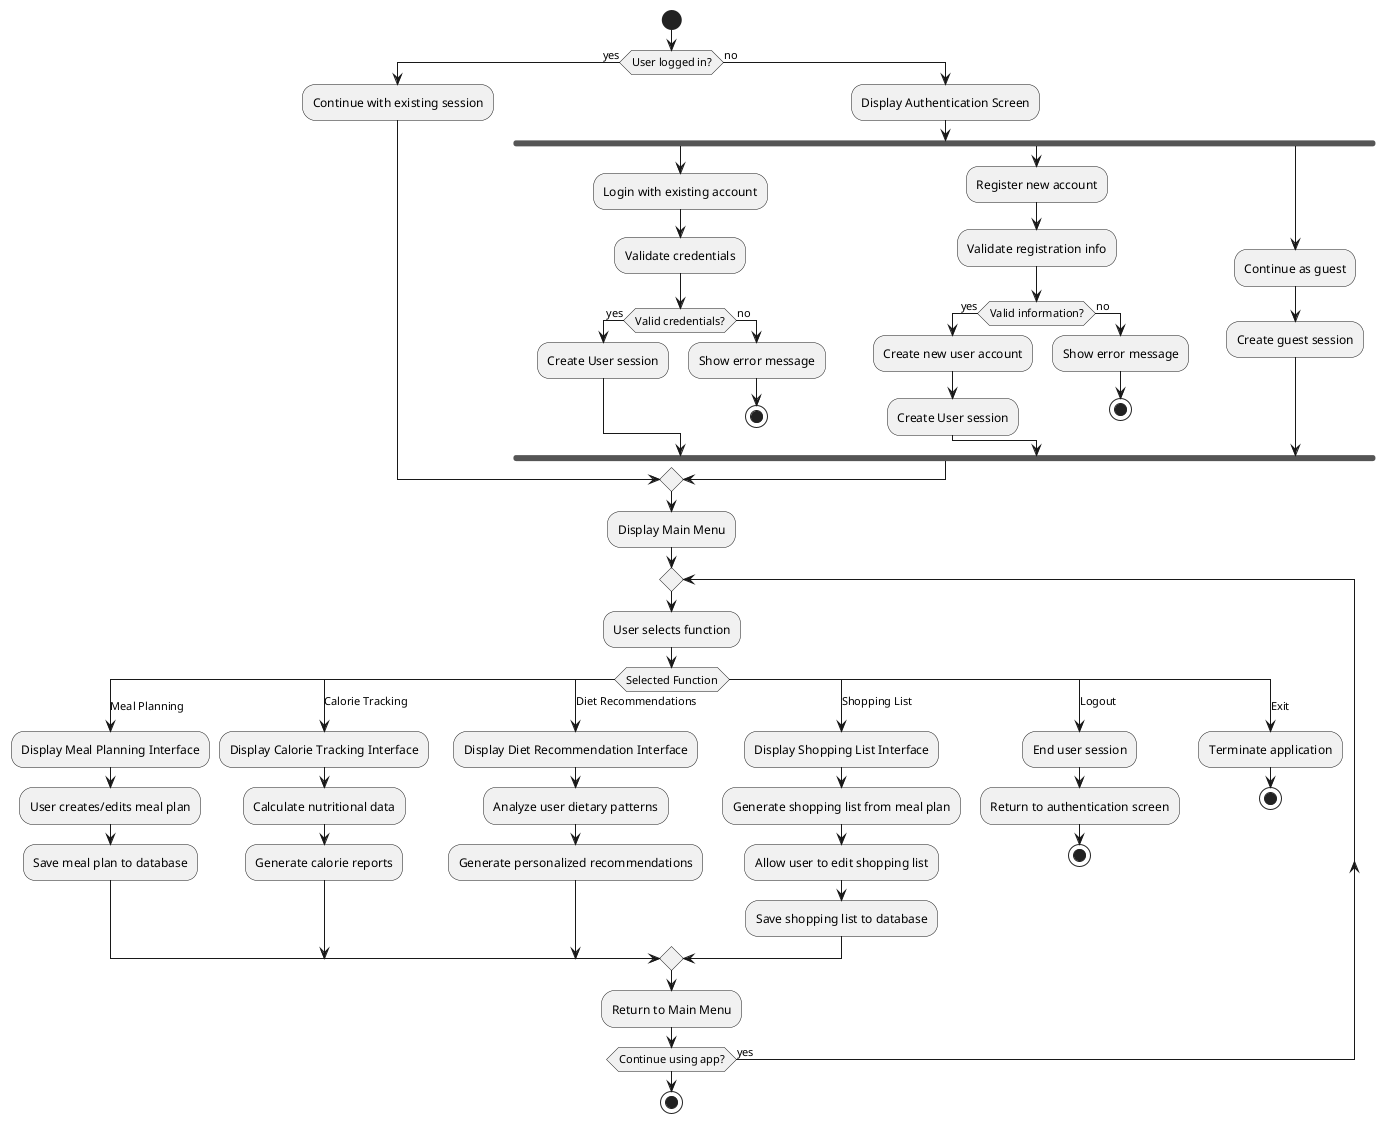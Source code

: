 @startuml "Activity Diagram"
start

if (User logged in?) then (yes)
  :Continue with existing session;
else (no)
  :Display Authentication Screen;
  fork
    :Login with existing account;
    :Validate credentials;
    if (Valid credentials?) then (yes)
      :Create User session;
    else (no)
      :Show error message;
      stop
    endif
  fork again
    :Register new account;
    :Validate registration info;
    if (Valid information?) then (yes)
      :Create new user account;
      :Create User session;
    else (no)
      :Show error message;
      stop
    endif
  fork again
    :Continue as guest;
    :Create guest session;
  end fork
endif

:Display Main Menu;

repeat
  :User selects function;
  
  switch (Selected Function)
  case (Meal Planning)
    :Display Meal Planning Interface;
    :User creates/edits meal plan;
    :Save meal plan to database;
  case (Calorie Tracking)
    :Display Calorie Tracking Interface;
    :Calculate nutritional data;
    :Generate calorie reports;
  case (Diet Recommendations)
    :Display Diet Recommendation Interface;
    :Analyze user dietary patterns;
    :Generate personalized recommendations;
  case (Shopping List)
    :Display Shopping List Interface;
    :Generate shopping list from meal plan;
    :Allow user to edit shopping list;
    :Save shopping list to database;
  case (Logout)
    :End user session;
    :Return to authentication screen;
    stop
  case (Exit)
    :Terminate application;
    stop
  endswitch
  
  :Return to Main Menu;
repeat while (Continue using app?) is (yes)

stop
@enduml